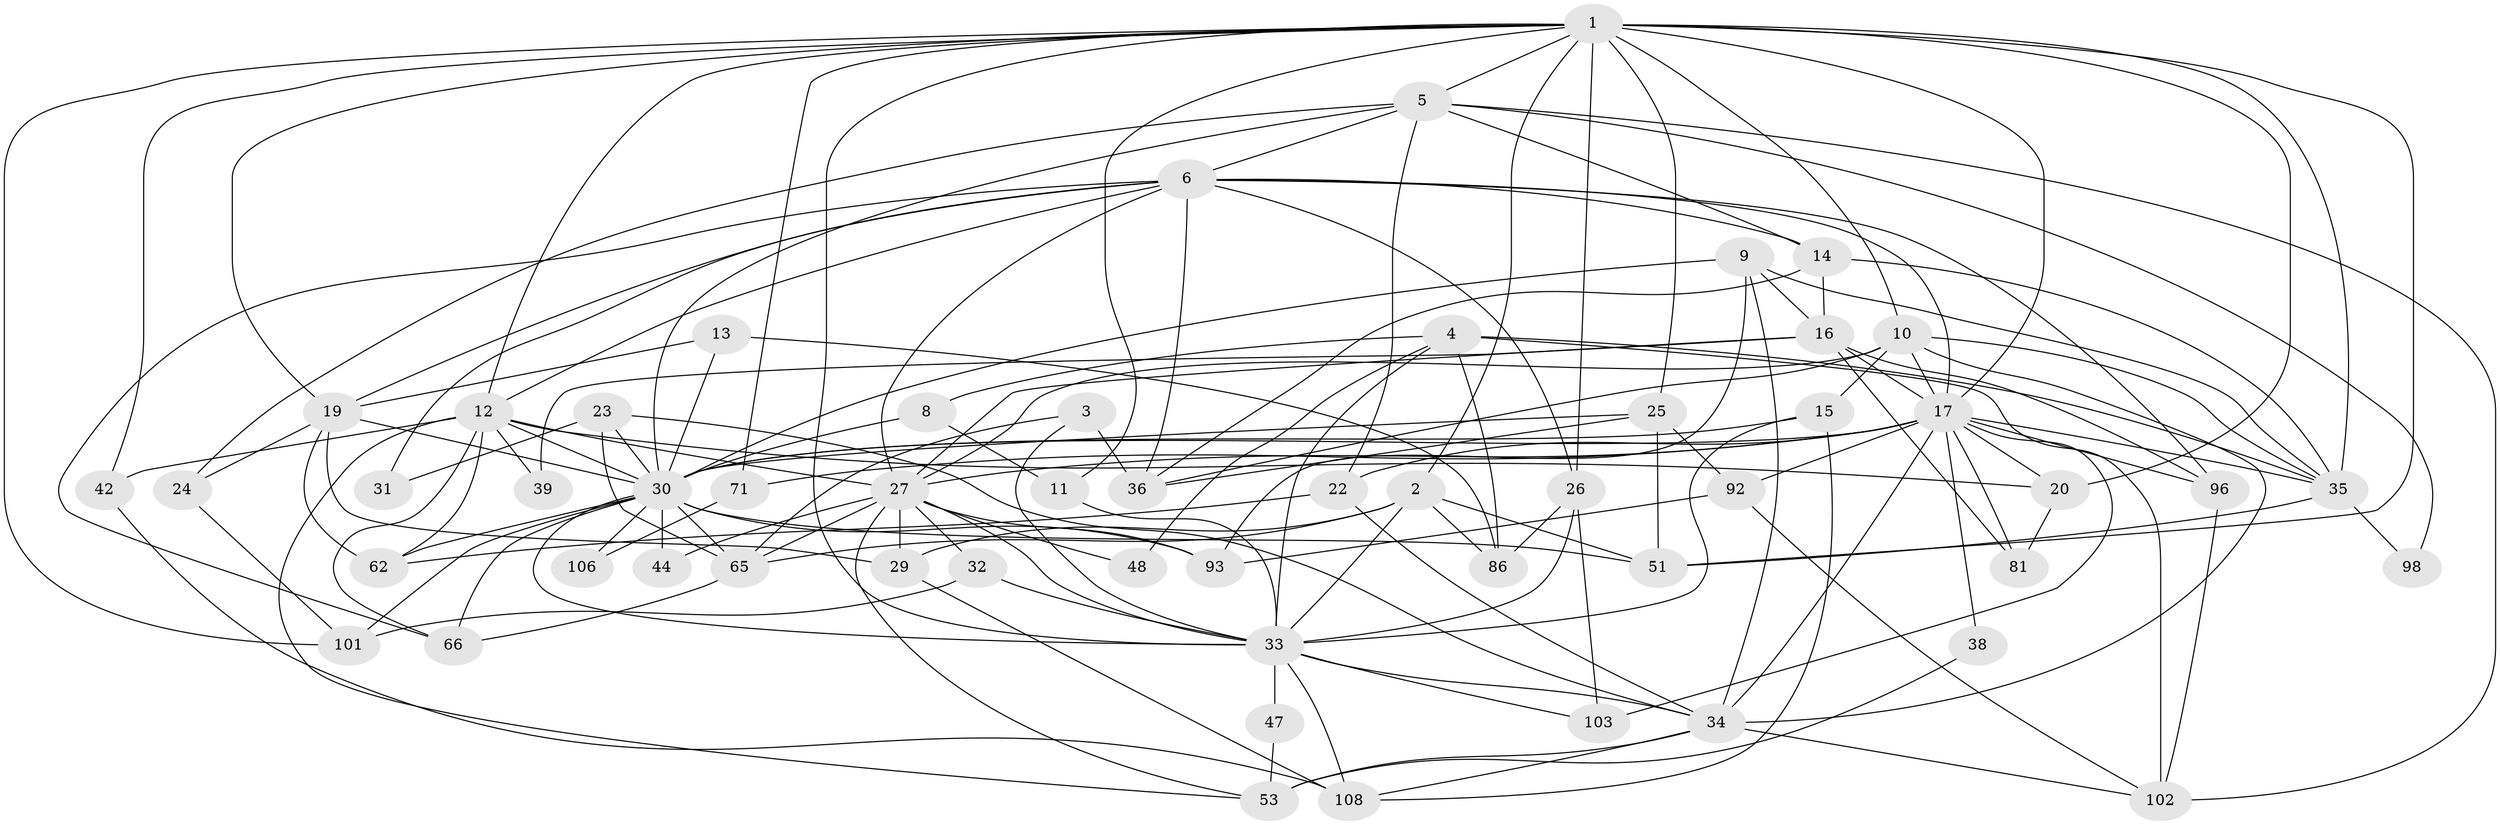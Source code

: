 // original degree distribution, {5: 0.19090909090909092, 2: 0.16363636363636364, 3: 0.18181818181818182, 4: 0.33636363636363636, 6: 0.08181818181818182, 7: 0.02727272727272727, 8: 0.01818181818181818}
// Generated by graph-tools (version 1.1) at 2025/15/03/09/25 04:15:04]
// undirected, 55 vertices, 151 edges
graph export_dot {
graph [start="1"]
  node [color=gray90,style=filled];
  1 [super="+99+59"];
  2 [super="+41+7"];
  3;
  4 [super="+91"];
  5 [super="+100+55"];
  6 [super="+40+21"];
  8;
  9;
  10 [super="+104+57"];
  11;
  12 [super="+50+45"];
  13 [super="+75"];
  14 [super="+61"];
  15;
  16 [super="+18"];
  17 [super="+46+97+28+43"];
  19 [super="+58"];
  20;
  22;
  23;
  24;
  25 [super="+54"];
  26 [super="+90+88"];
  27 [super="+70+79+68+69"];
  29;
  30 [super="+37+73"];
  31;
  32;
  33 [super="+72+80"];
  34 [super="+52"];
  35 [super="+76"];
  36;
  38;
  39;
  42 [super="+107"];
  44;
  47;
  48;
  51;
  53;
  62;
  65 [super="+110"];
  66 [super="+89"];
  71;
  81;
  86;
  92;
  93;
  96;
  98;
  101;
  102;
  103;
  106;
  108;
  1 -- 19;
  1 -- 33;
  1 -- 12;
  1 -- 35;
  1 -- 5;
  1 -- 101;
  1 -- 71;
  1 -- 11;
  1 -- 17 [weight=3];
  1 -- 51 [weight=2];
  1 -- 20;
  1 -- 25;
  1 -- 26;
  1 -- 2;
  1 -- 10;
  1 -- 42;
  2 -- 65;
  2 -- 86;
  2 -- 33;
  2 -- 51;
  2 -- 29;
  3 -- 65;
  3 -- 36;
  3 -- 33;
  4 -- 102;
  4 -- 8;
  4 -- 86;
  4 -- 48;
  4 -- 35;
  4 -- 33;
  5 -- 24;
  5 -- 102;
  5 -- 98;
  5 -- 14;
  5 -- 30;
  5 -- 22;
  5 -- 6;
  6 -- 96;
  6 -- 27;
  6 -- 17;
  6 -- 12;
  6 -- 66;
  6 -- 36;
  6 -- 14;
  6 -- 26;
  6 -- 31;
  6 -- 19;
  8 -- 11;
  8 -- 30;
  9 -- 35;
  9 -- 93;
  9 -- 16;
  9 -- 30;
  9 -- 34;
  10 -- 17 [weight=2];
  10 -- 35;
  10 -- 36;
  10 -- 27;
  10 -- 15;
  10 -- 34 [weight=2];
  11 -- 33;
  12 -- 20;
  12 -- 39;
  12 -- 66;
  12 -- 53;
  12 -- 62 [weight=2];
  12 -- 42;
  12 -- 27;
  12 -- 30 [weight=2];
  13 -- 86;
  13 -- 19;
  13 -- 30;
  14 -- 35;
  14 -- 36;
  14 -- 16;
  15 -- 108;
  15 -- 33;
  15 -- 30;
  16 -- 81 [weight=2];
  16 -- 39;
  16 -- 96;
  16 -- 27;
  16 -- 17;
  17 -- 34;
  17 -- 38;
  17 -- 20;
  17 -- 22;
  17 -- 103;
  17 -- 81;
  17 -- 35;
  17 -- 27;
  17 -- 96;
  17 -- 71;
  17 -- 92;
  17 -- 30;
  19 -- 62;
  19 -- 30;
  19 -- 24;
  19 -- 29;
  20 -- 81;
  22 -- 34;
  22 -- 62;
  23 -- 31;
  23 -- 65;
  23 -- 30;
  23 -- 34;
  24 -- 101;
  25 -- 51;
  25 -- 36;
  25 -- 92;
  25 -- 30;
  26 -- 86;
  26 -- 103;
  26 -- 33;
  27 -- 48;
  27 -- 53;
  27 -- 32 [weight=2];
  27 -- 93;
  27 -- 29;
  27 -- 33 [weight=2];
  27 -- 44;
  27 -- 65;
  29 -- 108;
  30 -- 44;
  30 -- 33;
  30 -- 66;
  30 -- 101;
  30 -- 106;
  30 -- 51;
  30 -- 62;
  30 -- 65;
  30 -- 93;
  32 -- 101;
  32 -- 33;
  33 -- 47;
  33 -- 103;
  33 -- 108;
  33 -- 34;
  34 -- 53;
  34 -- 102;
  34 -- 108;
  35 -- 51;
  35 -- 98;
  38 -- 53;
  42 -- 108;
  47 -- 53;
  65 -- 66;
  71 -- 106;
  92 -- 93;
  92 -- 102;
  96 -- 102;
}
